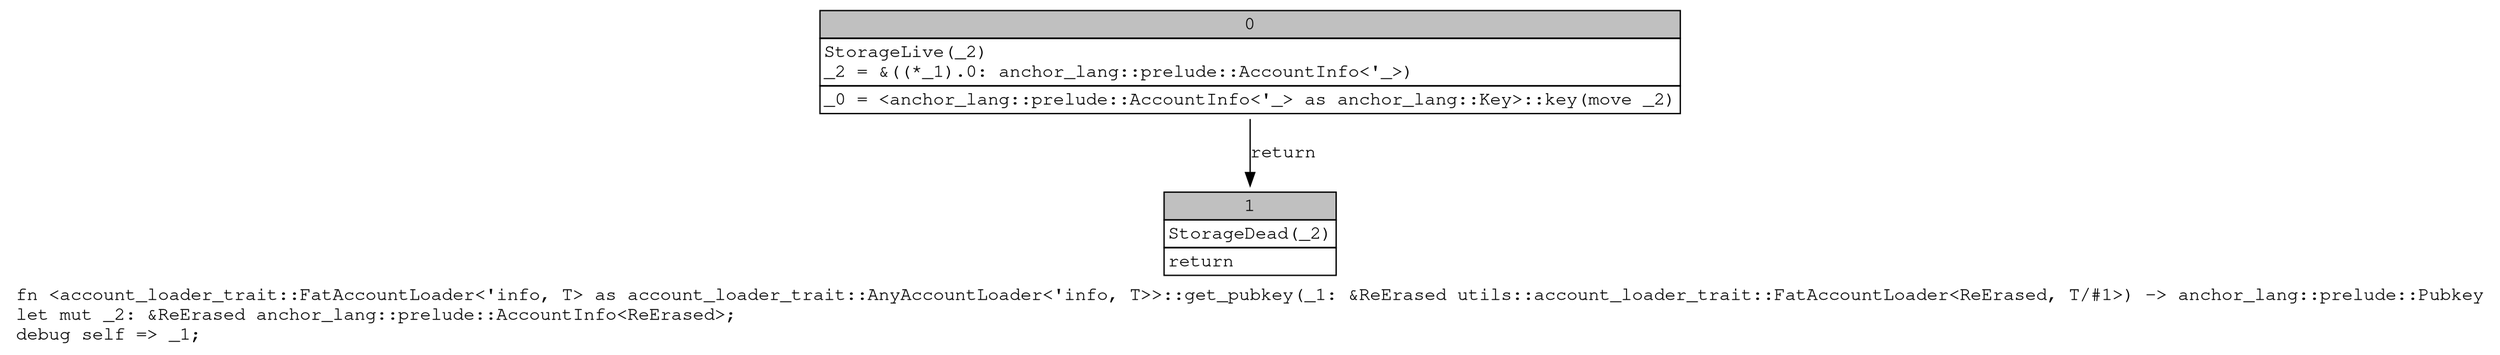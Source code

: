 digraph Mir_0_2142 {
    graph [fontname="Courier, monospace"];
    node [fontname="Courier, monospace"];
    edge [fontname="Courier, monospace"];
    label=<fn &lt;account_loader_trait::FatAccountLoader&lt;'info, T&gt; as account_loader_trait::AnyAccountLoader&lt;'info, T&gt;&gt;::get_pubkey(_1: &amp;ReErased utils::account_loader_trait::FatAccountLoader&lt;ReErased, T/#1&gt;) -&gt; anchor_lang::prelude::Pubkey<br align="left"/>let mut _2: &amp;ReErased anchor_lang::prelude::AccountInfo&lt;ReErased&gt;;<br align="left"/>debug self =&gt; _1;<br align="left"/>>;
    bb0__0_2142 [shape="none", label=<<table border="0" cellborder="1" cellspacing="0"><tr><td bgcolor="gray" align="center" colspan="1">0</td></tr><tr><td align="left" balign="left">StorageLive(_2)<br/>_2 = &amp;((*_1).0: anchor_lang::prelude::AccountInfo&lt;'_&gt;)<br/></td></tr><tr><td align="left">_0 = &lt;anchor_lang::prelude::AccountInfo&lt;'_&gt; as anchor_lang::Key&gt;::key(move _2)</td></tr></table>>];
    bb1__0_2142 [shape="none", label=<<table border="0" cellborder="1" cellspacing="0"><tr><td bgcolor="gray" align="center" colspan="1">1</td></tr><tr><td align="left" balign="left">StorageDead(_2)<br/></td></tr><tr><td align="left">return</td></tr></table>>];
    bb0__0_2142 -> bb1__0_2142 [label="return"];
}
